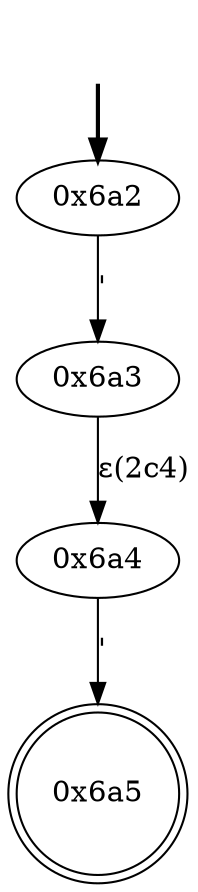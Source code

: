 digraph {
	fake [style=invisible]
	"0x6a2" [root=true]
	"0x6a3"
	"0x6a4"
	"0x6a5" [shape=doublecircle]
	fake -> "0x6a2" [style=bold]
	"0x6a2" -> "0x6a3" [label="'"]
	"0x6a4" -> "0x6a5" [label="'"]
	"0x6a3" -> "0x6a4" [label="ε(2c4)"]
}
